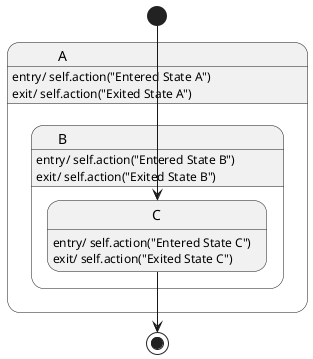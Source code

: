 @startuml

state A {
    state B {
        state C
    }
}
state End <<end>>

state A : entry/ self.action("Entered State A")
state A : exit/ self.action("Exited State A")
state B : entry/ self.action("Entered State B")
state B : exit/ self.action("Exited State B")
state C : entry/ self.action("Entered State C")
state C : exit/ self.action("Exited State C")

[*] --> C
C --> End

@enduml
